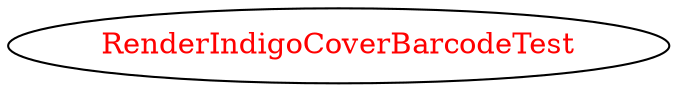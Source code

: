 digraph dependencyGraph {
 concentrate=true;
 ranksep="2.0";
 rankdir="LR"; 
 splines="ortho";
"RenderIndigoCoverBarcodeTest" [fontcolor="red"];
}